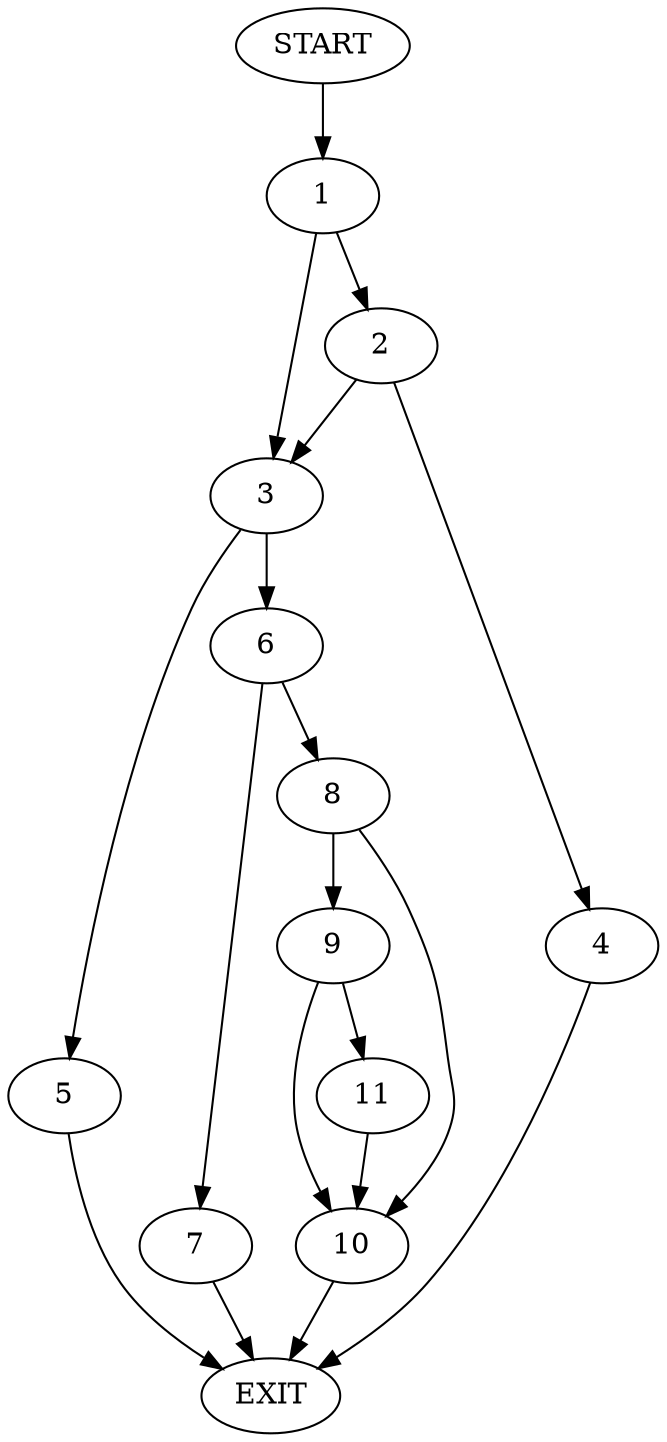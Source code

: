 digraph {
0 [label="START"]
12 [label="EXIT"]
0 -> 1
1 -> 2
1 -> 3
2 -> 3
2 -> 4
3 -> 5
3 -> 6
4 -> 12
5 -> 12
6 -> 7
6 -> 8
7 -> 12
8 -> 9
8 -> 10
9 -> 11
9 -> 10
10 -> 12
11 -> 10
}
